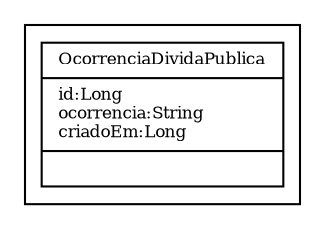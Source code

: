 digraph G{
fontname = "Times-Roman"
fontsize = 8

node [
        fontname = "Times-Roman"
        fontsize = 8
        shape = "record"
]

edge [
        fontname = "Times-Roman"
        fontsize = 8
]

subgraph clusterOCORRENCIAS__CONTABIL
{
OcorrenciaDividaPublica [label = "{OcorrenciaDividaPublica|id:Long\locorrencia:String\lcriadoEm:Long\l|\l}"]
}
}
